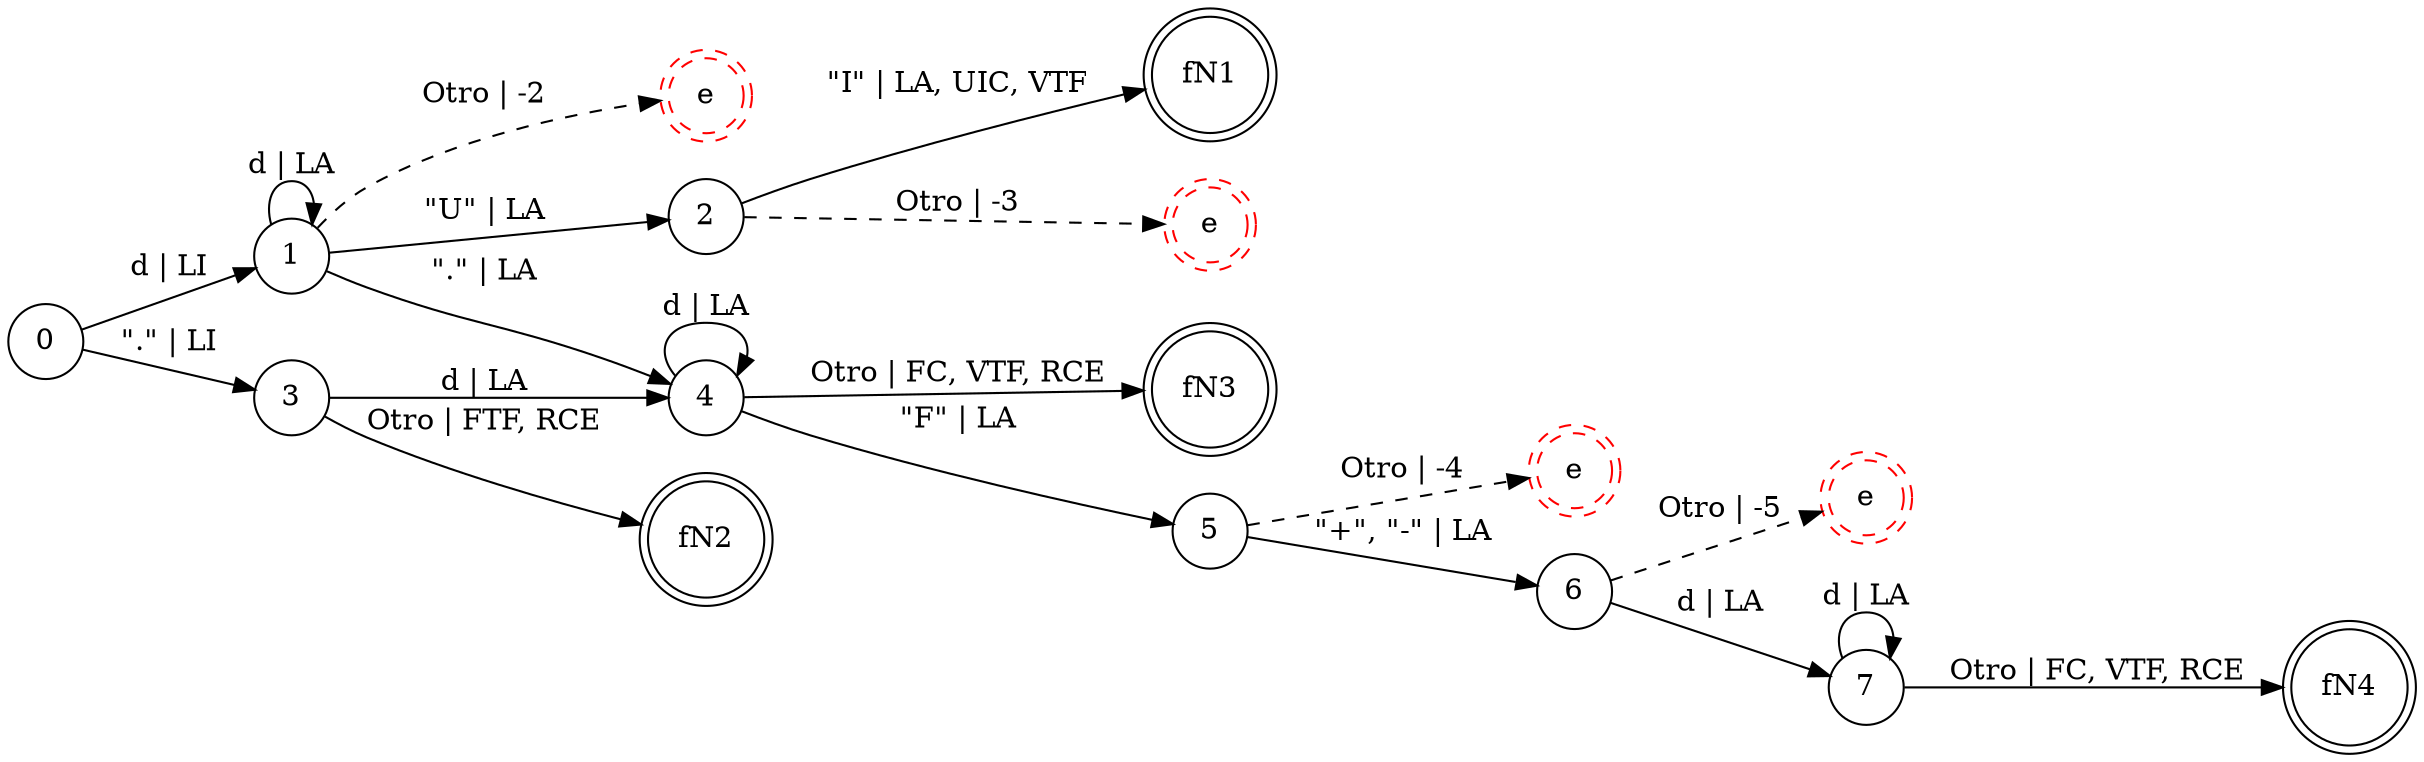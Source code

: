 digraph DFA {
    rankdir = LR;
    node [shape = circle;];
    fN1 [shape = doublecircle;];
    fN2 [shape = doublecircle;];
    fN3 [shape = doublecircle;];
    fN4 [shape = doublecircle;];
    eN1 [shape = doublecircle;style = dashed;color = red;label = "e";];
    eN2 [shape = doublecircle;style = dashed;color = red;label = "e";];
    eN3 [shape = doublecircle;style = dashed;color = red;label = "e";];
    eN4 [shape = doublecircle;style = dashed;color = red;label = "e";];
    
    0 -> 1 [label = "d | LI";];
    0 -> 3 [label = "\".\" | LI";];
    1 -> 1 [label = "d | LA";];
    1 -> 2 [label = "\"U\" | LA";];
    1 -> 4 [label = "\".\" | LA";];
    1 -> eN1 [label = "Otro | -2"; style = dashed;];
    2 -> eN2 [label = "Otro | -3"; style = dashed;];
    2 -> fN1 [label = "\"I\" | LA, UIC, VTF";];
    3 -> 4 [label = "d | LA";];
    3 -> fN2 [label = "Otro | FTF, RCE";];
    4 -> 4 [label = "d | LA";];
    4 -> fN3 [label = "Otro | FC, VTF, RCE";];
    4 -> 5 [label = "\"F\" | LA";];
    5 -> 6 [label = "\"+\", \"-\" | LA";];
    5 -> eN3 [label = "Otro | -4"; style = dashed;];
    6 -> 7 [label = "d | LA";];
    6 -> eN4 [label = "Otro | -5"; style = dashed;];
    7 -> 7 [label = "d | LA";];
    7 -> fN4 [label = "Otro | FC, VTF, RCE";];
}